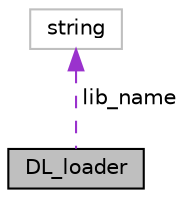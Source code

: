 digraph "DL_loader"
{
  edge [fontname="Helvetica",fontsize="10",labelfontname="Helvetica",labelfontsize="10"];
  node [fontname="Helvetica",fontsize="10",shape=record];
  Node1 [label="DL_loader",height=0.2,width=0.4,color="black", fillcolor="grey75", style="filled" fontcolor="black"];
  Node2 -> Node1 [dir="back",color="darkorchid3",fontsize="10",style="dashed",label=" lib_name" ,fontname="Helvetica"];
  Node2 [label="string",height=0.2,width=0.4,color="grey75", fillcolor="white", style="filled"];
}
